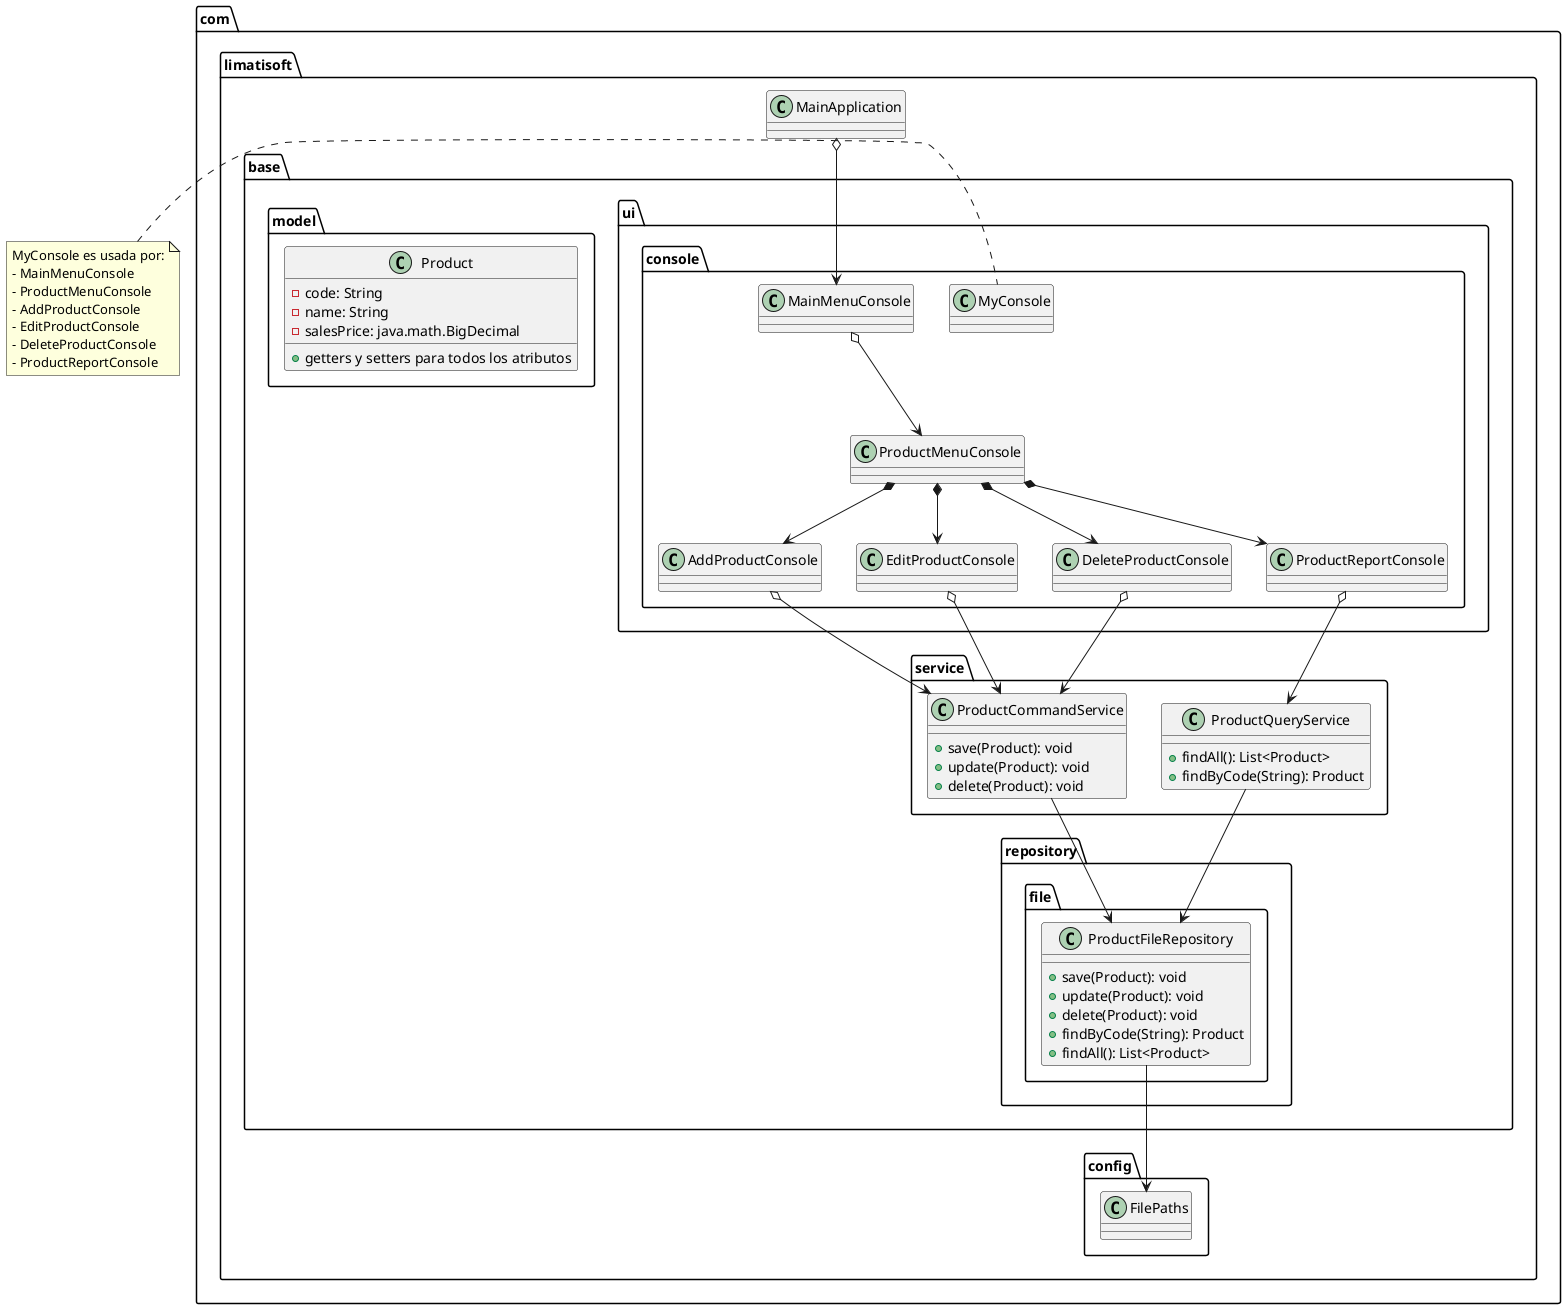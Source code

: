 @startuml
allowmixing
package "com.limatisoft" {
	class MainApplication
}

package "com.limatisoft.base.ui.console" {
	class MyConsole
	class MainMenuConsole
	class ProductMenuConsole
	class AddProductConsole
	class EditProductConsole
	class DeleteProductConsole
	class ProductReportConsole
}

note left of MyConsole
  MyConsole es usada por:
  - MainMenuConsole
  - ProductMenuConsole
  - AddProductConsole
  - EditProductConsole
  - DeleteProductConsole
  - ProductReportConsole
end note
    
package "com.limatisoft.base.service" {
	class ProductCommandService{
		+ save(Product): void
	    + update(Product): void
	    + delete(Product): void
	}
	class ProductQueryService {
    	+ findAll(): List<Product>
    	+ findByCode(String): Product
	}
}

package "com.limatisoft.base.model" {
	class Product {
	    - code: String
	    - name: String
	    - salesPrice: java.math.BigDecimal
	     {method} +getters y setters para todos los atributos
	}
} 
package "com.limatisoft.base.repository" {
	
	package "com.limatisoft.base.repository.file" {
		class ProductFileRepository{
			+ save(Product): void
			+ update(Product): void
			+ delete(Product): void
		    + findByCode(String): Product
		    + findAll(): List<Product>
		}
	}
}

package "com.limatisoft.config" {
	class FilePaths
}
 
MainApplication o-->  MainMenuConsole 
MainMenuConsole o--> ProductMenuConsole
ProductMenuConsole *--> AddProductConsole
ProductMenuConsole *--> EditProductConsole
ProductMenuConsole *--> DeleteProductConsole
ProductMenuConsole *--> ProductReportConsole
AddProductConsole o--> ProductCommandService
EditProductConsole o--> ProductCommandService

DeleteProductConsole o--> ProductCommandService
ProductReportConsole o--> ProductQueryService
ProductCommandService --> ProductFileRepository
ProductQueryService --> ProductFileRepository
ProductFileRepository --> FilePaths
@enduml
